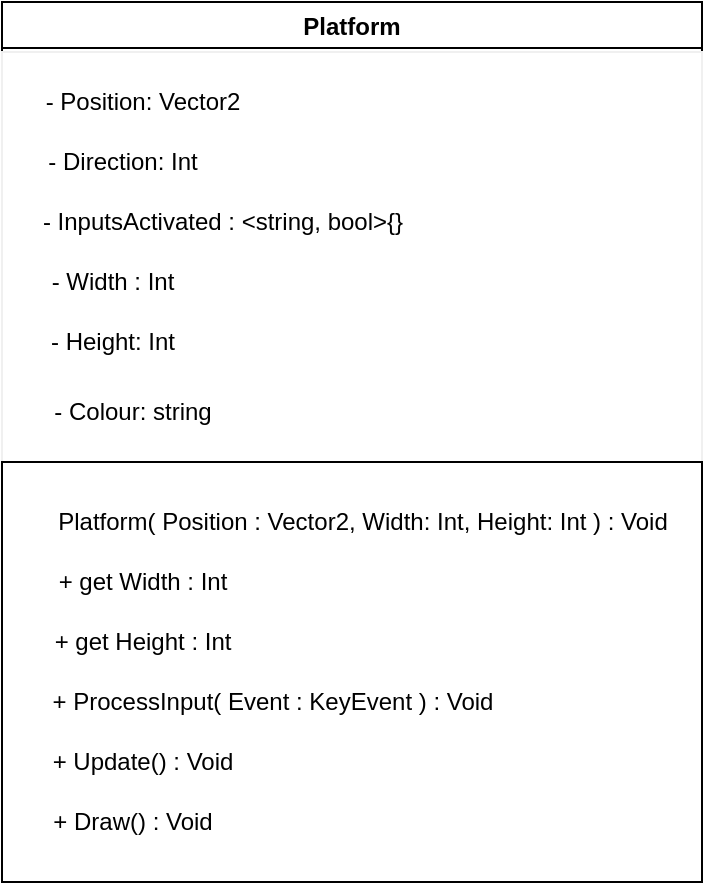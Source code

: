<mxfile>
    <diagram id="7GxQXAaSdPLjsw9wDCDl" name="Page-1">
        <mxGraphModel dx="391" dy="516" grid="1" gridSize="10" guides="1" tooltips="1" connect="1" arrows="1" fold="1" page="1" pageScale="1" pageWidth="827" pageHeight="1169" math="0" shadow="0">
            <root>
                <mxCell id="0"/>
                <mxCell id="1" parent="0"/>
                <mxCell id="2" value="Platform" style="swimlane;fillColor=#FFFFFF;" parent="1" vertex="1">
                    <mxGeometry x="180" y="10" width="350" height="230" as="geometry"/>
                </mxCell>
                <mxCell id="21" value="" style="whiteSpace=wrap;html=1;strokeColor=#F0F0F0;fillColor=#FFFFFF;" parent="2" vertex="1">
                    <mxGeometry y="25" width="350" height="205" as="geometry"/>
                </mxCell>
                <mxCell id="3" value="- Position: Vector2&lt;br&gt;" style="text;html=1;align=center;verticalAlign=middle;resizable=0;points=[];autosize=1;strokeColor=none;fillColor=#FFFFFF;" parent="2" vertex="1">
                    <mxGeometry x="10" y="35" width="120" height="30" as="geometry"/>
                </mxCell>
                <mxCell id="5" value="- Direction: Int" style="text;html=1;align=center;verticalAlign=middle;resizable=0;points=[];autosize=1;strokeColor=none;fillColor=#FFFFFF;" parent="2" vertex="1">
                    <mxGeometry x="10" y="65" width="100" height="30" as="geometry"/>
                </mxCell>
                <mxCell id="6" value="- InputsActivated : &amp;lt;string, bool&amp;gt;{}" style="text;html=1;align=center;verticalAlign=middle;resizable=0;points=[];autosize=1;strokeColor=none;fillColor=#FFFFFF;" parent="2" vertex="1">
                    <mxGeometry x="10" y="95" width="200" height="30" as="geometry"/>
                </mxCell>
                <mxCell id="12" value="- Width : Int" style="text;html=1;align=center;verticalAlign=middle;resizable=0;points=[];autosize=1;strokeColor=none;fillColor=#FFFFFF;" parent="2" vertex="1">
                    <mxGeometry x="15" y="125" width="80" height="30" as="geometry"/>
                </mxCell>
                <mxCell id="13" value="- Height: Int" style="text;html=1;align=center;verticalAlign=middle;resizable=0;points=[];autosize=1;strokeColor=none;fillColor=#FFFFFF;" parent="2" vertex="1">
                    <mxGeometry x="10" y="155" width="90" height="30" as="geometry"/>
                </mxCell>
                <mxCell id="23" value="- Colour: string" style="text;html=1;align=center;verticalAlign=middle;resizable=0;points=[];autosize=1;strokeColor=none;fillColor=#FFFFFF;" parent="2" vertex="1">
                    <mxGeometry x="15" y="190" width="100" height="30" as="geometry"/>
                </mxCell>
                <mxCell id="11" value="" style="rounded=0;whiteSpace=wrap;html=1;" parent="1" vertex="1">
                    <mxGeometry x="180" y="240" width="350" height="210" as="geometry"/>
                </mxCell>
                <mxCell id="14" value="Platform( Position : Vector2, Width: Int, Height: Int ) : Void" style="text;html=1;align=center;verticalAlign=middle;resizable=0;points=[];autosize=1;strokeColor=none;fillColor=none;" parent="1" vertex="1">
                    <mxGeometry x="195" y="255" width="330" height="30" as="geometry"/>
                </mxCell>
                <mxCell id="15" value="+ ProcessInput( Event : KeyEvent ) : Void" style="text;html=1;align=center;verticalAlign=middle;resizable=0;points=[];autosize=1;strokeColor=none;fillColor=none;" parent="1" vertex="1">
                    <mxGeometry x="195" y="345" width="240" height="30" as="geometry"/>
                </mxCell>
                <mxCell id="16" value="+ Update() : Void" style="text;html=1;align=center;verticalAlign=middle;resizable=0;points=[];autosize=1;strokeColor=none;fillColor=none;" parent="1" vertex="1">
                    <mxGeometry x="195" y="375" width="110" height="30" as="geometry"/>
                </mxCell>
                <mxCell id="17" value="+ Draw() : Void" style="text;html=1;align=center;verticalAlign=middle;resizable=0;points=[];autosize=1;strokeColor=none;fillColor=none;" parent="1" vertex="1">
                    <mxGeometry x="195" y="405" width="100" height="30" as="geometry"/>
                </mxCell>
                <mxCell id="18" value="+ get Width : Int" style="text;html=1;align=center;verticalAlign=middle;resizable=0;points=[];autosize=1;strokeColor=none;fillColor=none;" parent="1" vertex="1">
                    <mxGeometry x="195" y="285" width="110" height="30" as="geometry"/>
                </mxCell>
                <mxCell id="19" value="+ get Height : Int" style="text;html=1;align=center;verticalAlign=middle;resizable=0;points=[];autosize=1;strokeColor=none;fillColor=none;" parent="1" vertex="1">
                    <mxGeometry x="195" y="315" width="110" height="30" as="geometry"/>
                </mxCell>
            </root>
        </mxGraphModel>
    </diagram>
</mxfile>